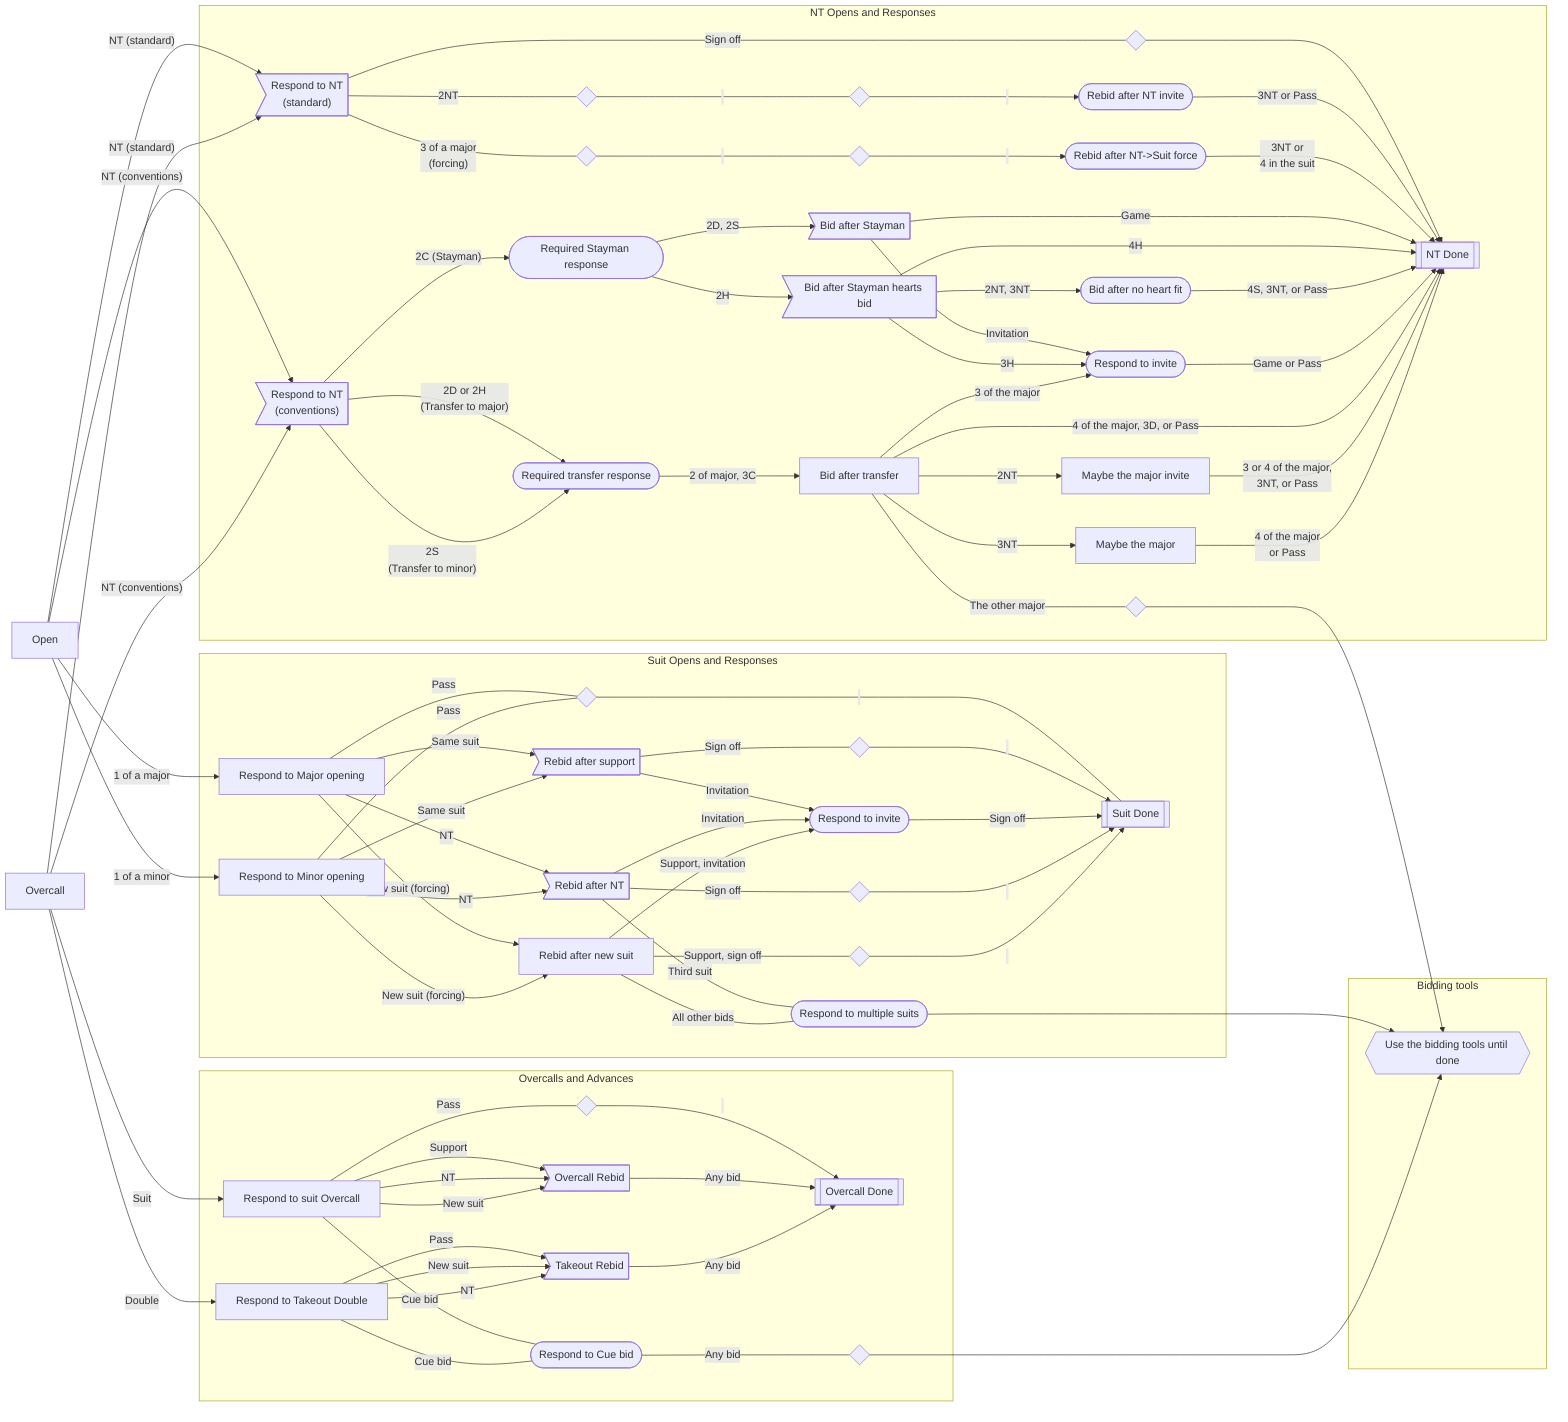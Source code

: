 flowchart LR
  Open[Open]
    Open -->|"NT (standard)"| NTRespond>"Respond to NT\n(standard)"]
    Open -->|"NT (conventions)"| NTConventions>"Respond to NT\n(conventions)"]
    Open -->|1 of a major| MajorRespond[Respond to Major opening]
    Open -->|1 of a minor| MinorRespond[Respond to Minor opening]

    subgraph NTOpensGraph [NT Opens and Responses]

        NTRespond ---|"Sign off"| Spacer1{" "}
          Spacer1 --> NTDone[[NT Done]]
        NTRespond ---|"2NT"| SpacerNT2{" "}
          SpacerNT2 ---|"&nbsp;"| SpacerNT4{" "}
            SpacerNT4 -->|"&nbsp;"| NTInvitational([Rebid after NT invite])
              NTInvitational -->|3NT or Pass| NTDone
        NTRespond ---|"3 of a major\n(forcing)"| SpacerNT3{" "}
          SpacerNT3 ---|"&nbsp;"| SpacerNT5{" "}
            SpacerNT5 -->|"&nbsp;"| NTForcing([Rebid after NT->Suit force])
              NTForcing -->|3NT or\n4 in the suit| NTDone


        NTConventions -->|"2C (Stayman)"| Stayman([Required Stayman response])

          Stayman -->|2D, 2S| StaymanNextBidSimple>Bid after Stayman]
          Stayman -->|2H| StaymanNextBidHearts>Bid after Stayman hearts bid]
            StaymanNextBidHearts -->|2NT, 3NT| StaymanNoHeartFit([Bid after no heart fit])

            StaymanNextBidSimple -->|Invitation| NTInvite([Respond to invite])
            StaymanNextBidHearts -->|3H| NTInvite
            StaymanNextBidSimple -->|Game| NTDone
            StaymanNextBidHearts -->|4H| NTDone
              StaymanNoHeartFit -->|4S, 3NT, or Pass| NTDone


              NTInvite -->|Game or Pass| NTDone


        NTConventions -->|"2D or 2H\n(Transfer to major)"| TransferResponse([Required transfer response])
        NTConventions -->|"2S\n(Transfer to minor)"| TransferResponse

          TransferResponse -->|2 of major, 3C| TransferBid[Bid after transfer]
            TransferBid -->|2NT| TransferSuitAndGameInvite[Maybe the major invite]

            TransferBid -->|3NT| TransferSwitchToMajor[Maybe the major]

            TransferBid -->|3 of the major| NTInvite([Respond to invite])
            TransferBid -->|4 of the major, 3D, or Pass| NTDone
              TransferSuitAndGameInvite -->|3 or 4 of the major,\n3NT, or Pass| NTDone
              TransferSwitchToMajor -->|4 of the major\nor Pass| NTDone

            TransferBid ---|The other major| SpacerNT6{" "}



    end

    subgraph SuitOpensGraph [Suit Opens and Responses]
      MajorRespond ---|Pass| Spacer4{" "}
        Spacer4 ---|"&nbsp;"| Done[[Suit Done]]

      MajorRespond -->|Same suit| SuitSupported>Rebid after support]
        SuitSupported ---|Sign off| Spacer2{" "}
          Spacer2 -->|"&nbsp;"| Done
        SuitSupported -->|"Invitation"| Invitational([Respond to invite])
          Invitational -->|Sign off| Done

      MajorRespond -->|"New suit (forcing)"| NewSuit[Rebid after new suit]

      MajorRespond -->|NT| NTResponse>Rebid after NT]
        NTResponse ---|"Sign off"| Spacer3{" "}
          Spacer3 -->|"&nbsp;"| Done
        NTResponse -->|"Invitation"| Invitational
        NTResponse ---|Third suit| RespondMulti([Respond to multiple suits])

      MinorRespond ---|Pass| Spacer4
      MinorRespond -->|Same suit| SuitSupported
      MinorRespond -->|"New suit (forcing)"| NewSuit
      MinorRespond -->|NT| NTResponse

      NewSuit ---|"Support, sign off"| Spacer5{" "}
        Spacer5 -->|"&nbsp;"| Done
      NewSuit -->|"Support, invitation"| Invitational
      NewSuit ---|"All other bids"| RespondMulti
    end

  Overcall[Overcall]
    Overcall -->|Suit| OvercallAdvance[Respond to suit Overcall]
    Overcall -->|Double| TakeoutAdvance[Respond to Takeout Double]
    Overcall -->|"NT (standard)"| NTRespond
    Overcall -->|"NT (conventions)"| NTConventions

    subgraph OvercallsGraph [Overcalls and Advances]
      OvercallAdvance ---|Pass| SpacerOvercallPass{" "}
        SpacerOvercallPass -->|"&nbsp;"| OvercallDone[[Overcall Done]]
      OvercallAdvance -->|Support| OvercallRebid>Overcall Rebid]
        OvercallRebid -->|Any bid| OvercallDone
      OvercallAdvance -->|NT| OvercallRebid
      OvercallAdvance -->|New suit| OvercallRebid
      OvercallAdvance ---|Cue bid| Cue([Respond to Cue bid])

      TakeoutAdvance -->|Pass| TakeoutRebid>Takeout Rebid]
        TakeoutRebid -->|Any bid| OvercallDone
      TakeoutAdvance -->|New suit| TakeoutRebid
      TakeoutAdvance -->|NT| TakeoutRebid
      TakeoutAdvance ---|Cue bid| Cue

      Cue ---|Any bid| Spacer8{" "}
    end

      subgraph ToolsGraph [Bidding tools]
        RespondMulti --> Tools{{Use the bidding tools until done}}
        Spacer8 --> Tools
        SpacerNT6 --> Tools
      end
